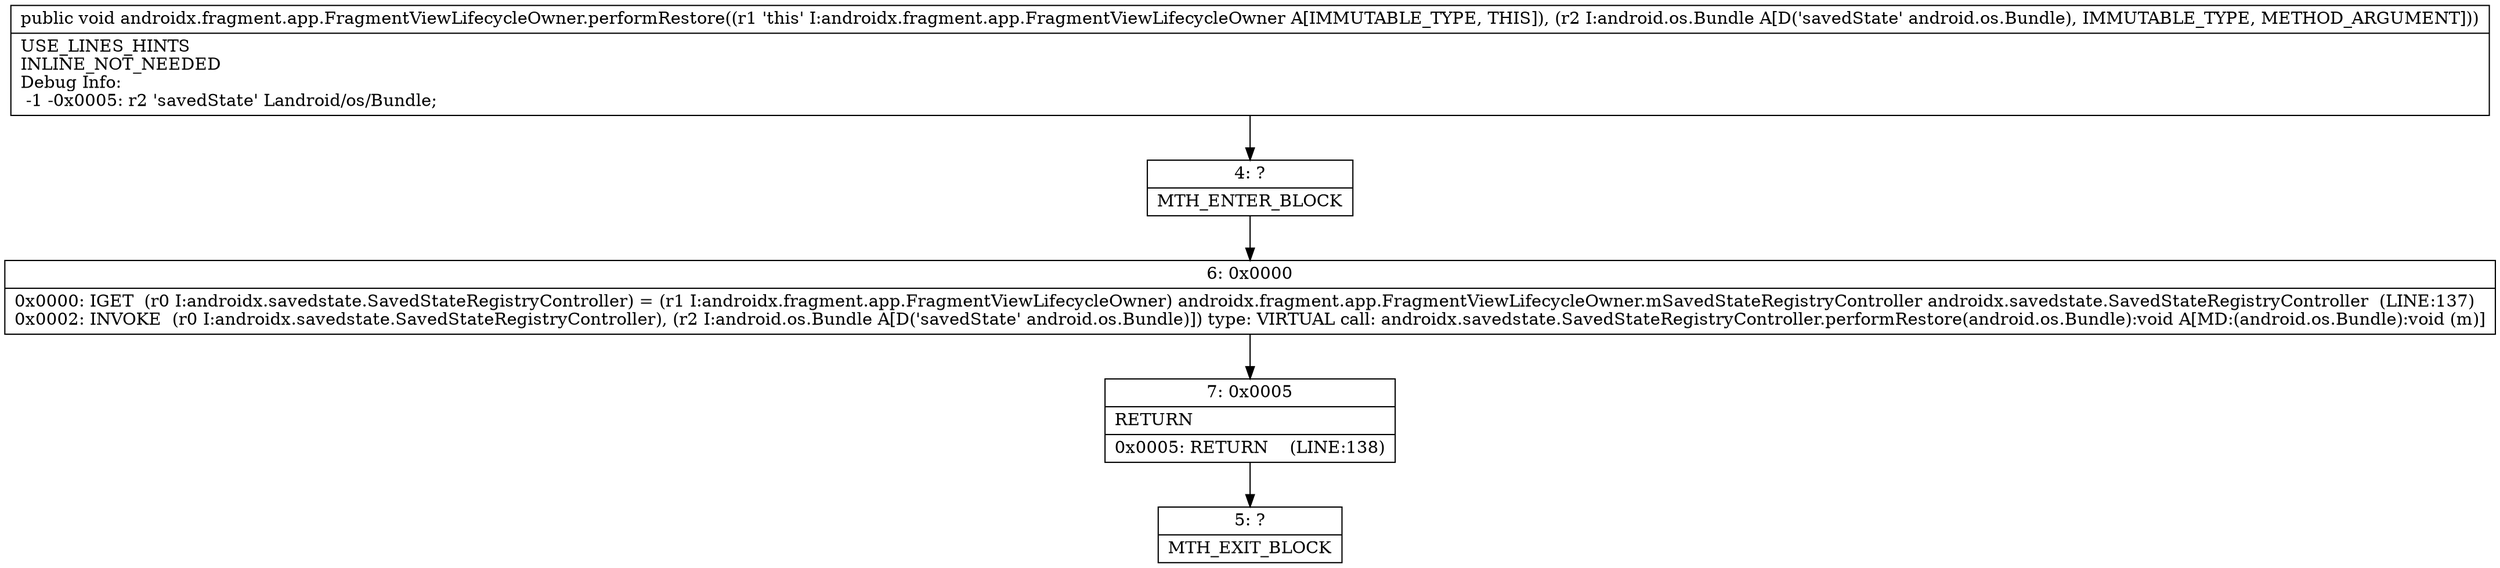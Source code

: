 digraph "CFG forandroidx.fragment.app.FragmentViewLifecycleOwner.performRestore(Landroid\/os\/Bundle;)V" {
Node_4 [shape=record,label="{4\:\ ?|MTH_ENTER_BLOCK\l}"];
Node_6 [shape=record,label="{6\:\ 0x0000|0x0000: IGET  (r0 I:androidx.savedstate.SavedStateRegistryController) = (r1 I:androidx.fragment.app.FragmentViewLifecycleOwner) androidx.fragment.app.FragmentViewLifecycleOwner.mSavedStateRegistryController androidx.savedstate.SavedStateRegistryController  (LINE:137)\l0x0002: INVOKE  (r0 I:androidx.savedstate.SavedStateRegistryController), (r2 I:android.os.Bundle A[D('savedState' android.os.Bundle)]) type: VIRTUAL call: androidx.savedstate.SavedStateRegistryController.performRestore(android.os.Bundle):void A[MD:(android.os.Bundle):void (m)]\l}"];
Node_7 [shape=record,label="{7\:\ 0x0005|RETURN\l|0x0005: RETURN    (LINE:138)\l}"];
Node_5 [shape=record,label="{5\:\ ?|MTH_EXIT_BLOCK\l}"];
MethodNode[shape=record,label="{public void androidx.fragment.app.FragmentViewLifecycleOwner.performRestore((r1 'this' I:androidx.fragment.app.FragmentViewLifecycleOwner A[IMMUTABLE_TYPE, THIS]), (r2 I:android.os.Bundle A[D('savedState' android.os.Bundle), IMMUTABLE_TYPE, METHOD_ARGUMENT]))  | USE_LINES_HINTS\lINLINE_NOT_NEEDED\lDebug Info:\l  \-1 \-0x0005: r2 'savedState' Landroid\/os\/Bundle;\l}"];
MethodNode -> Node_4;Node_4 -> Node_6;
Node_6 -> Node_7;
Node_7 -> Node_5;
}

